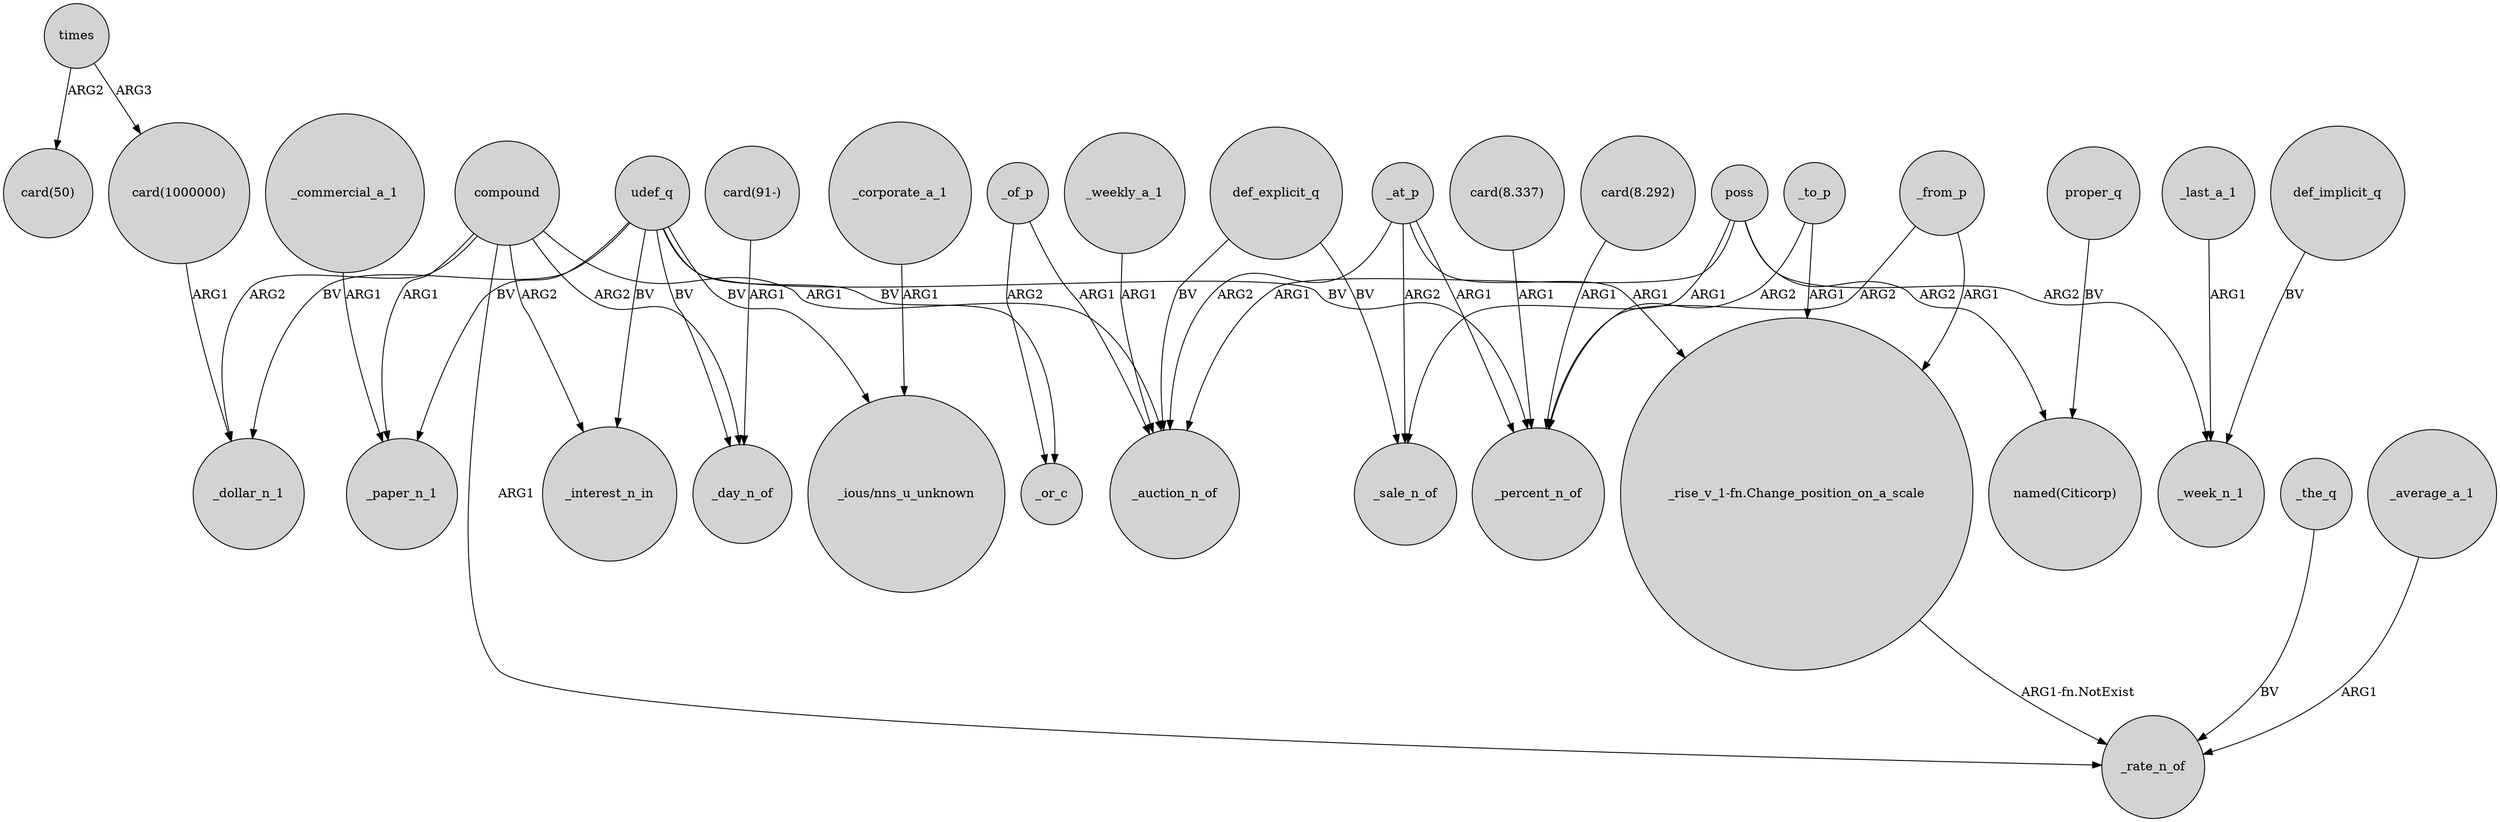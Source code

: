 digraph {
	node [shape=circle style=filled]
	times -> "card(50)" [label=ARG2]
	"card(1000000)" -> _dollar_n_1 [label=ARG1]
	"card(8.292)" -> _percent_n_of [label=ARG1]
	def_implicit_q -> _week_n_1 [label=BV]
	proper_q -> "named(Citicorp)" [label=BV]
	_at_p -> "_rise_v_1-fn.Change_position_on_a_scale" [label=ARG1]
	"_rise_v_1-fn.Change_position_on_a_scale" -> _rate_n_of [label="ARG1-fn.NotExist"]
	compound -> _paper_n_1 [label=ARG1]
	compound -> _rate_n_of [label=ARG1]
	compound -> _day_n_of [label=ARG2]
	"card(91-)" -> _day_n_of [label=ARG1]
	udef_q -> _day_n_of [label=BV]
	udef_q -> _interest_n_in [label=BV]
	def_explicit_q -> _sale_n_of [label=BV]
	udef_q -> _or_c [label=BV]
	_the_q -> _rate_n_of [label=BV]
	compound -> _interest_n_in [label=ARG2]
	_corporate_a_1 -> "_ious/nns_u_unknown" [label=ARG1]
	poss -> _week_n_1 [label=ARG2]
	udef_q -> "_ious/nns_u_unknown" [label=BV]
	"card(8.337)" -> _percent_n_of [label=ARG1]
	_of_p -> _auction_n_of [label=ARG1]
	_of_p -> _or_c [label=ARG2]
	times -> "card(1000000)" [label=ARG3]
	poss -> _sale_n_of [label=ARG1]
	_commercial_a_1 -> _paper_n_1 [label=ARG1]
	poss -> _auction_n_of [label=ARG1]
	poss -> "named(Citicorp)" [label=ARG2]
	_last_a_1 -> _week_n_1 [label=ARG1]
	_to_p -> _percent_n_of [label=ARG2]
	_weekly_a_1 -> _auction_n_of [label=ARG1]
	compound -> _auction_n_of [label=ARG1]
	_average_a_1 -> _rate_n_of [label=ARG1]
	udef_q -> _paper_n_1 [label=BV]
	_at_p -> _percent_n_of [label=ARG1]
	_from_p -> _percent_n_of [label=ARG2]
	udef_q -> _percent_n_of [label=BV]
	_at_p -> _auction_n_of [label=ARG2]
	compound -> _dollar_n_1 [label=ARG2]
	_to_p -> "_rise_v_1-fn.Change_position_on_a_scale" [label=ARG1]
	_at_p -> _sale_n_of [label=ARG2]
	def_explicit_q -> _auction_n_of [label=BV]
	udef_q -> _dollar_n_1 [label=BV]
	_from_p -> "_rise_v_1-fn.Change_position_on_a_scale" [label=ARG1]
}
